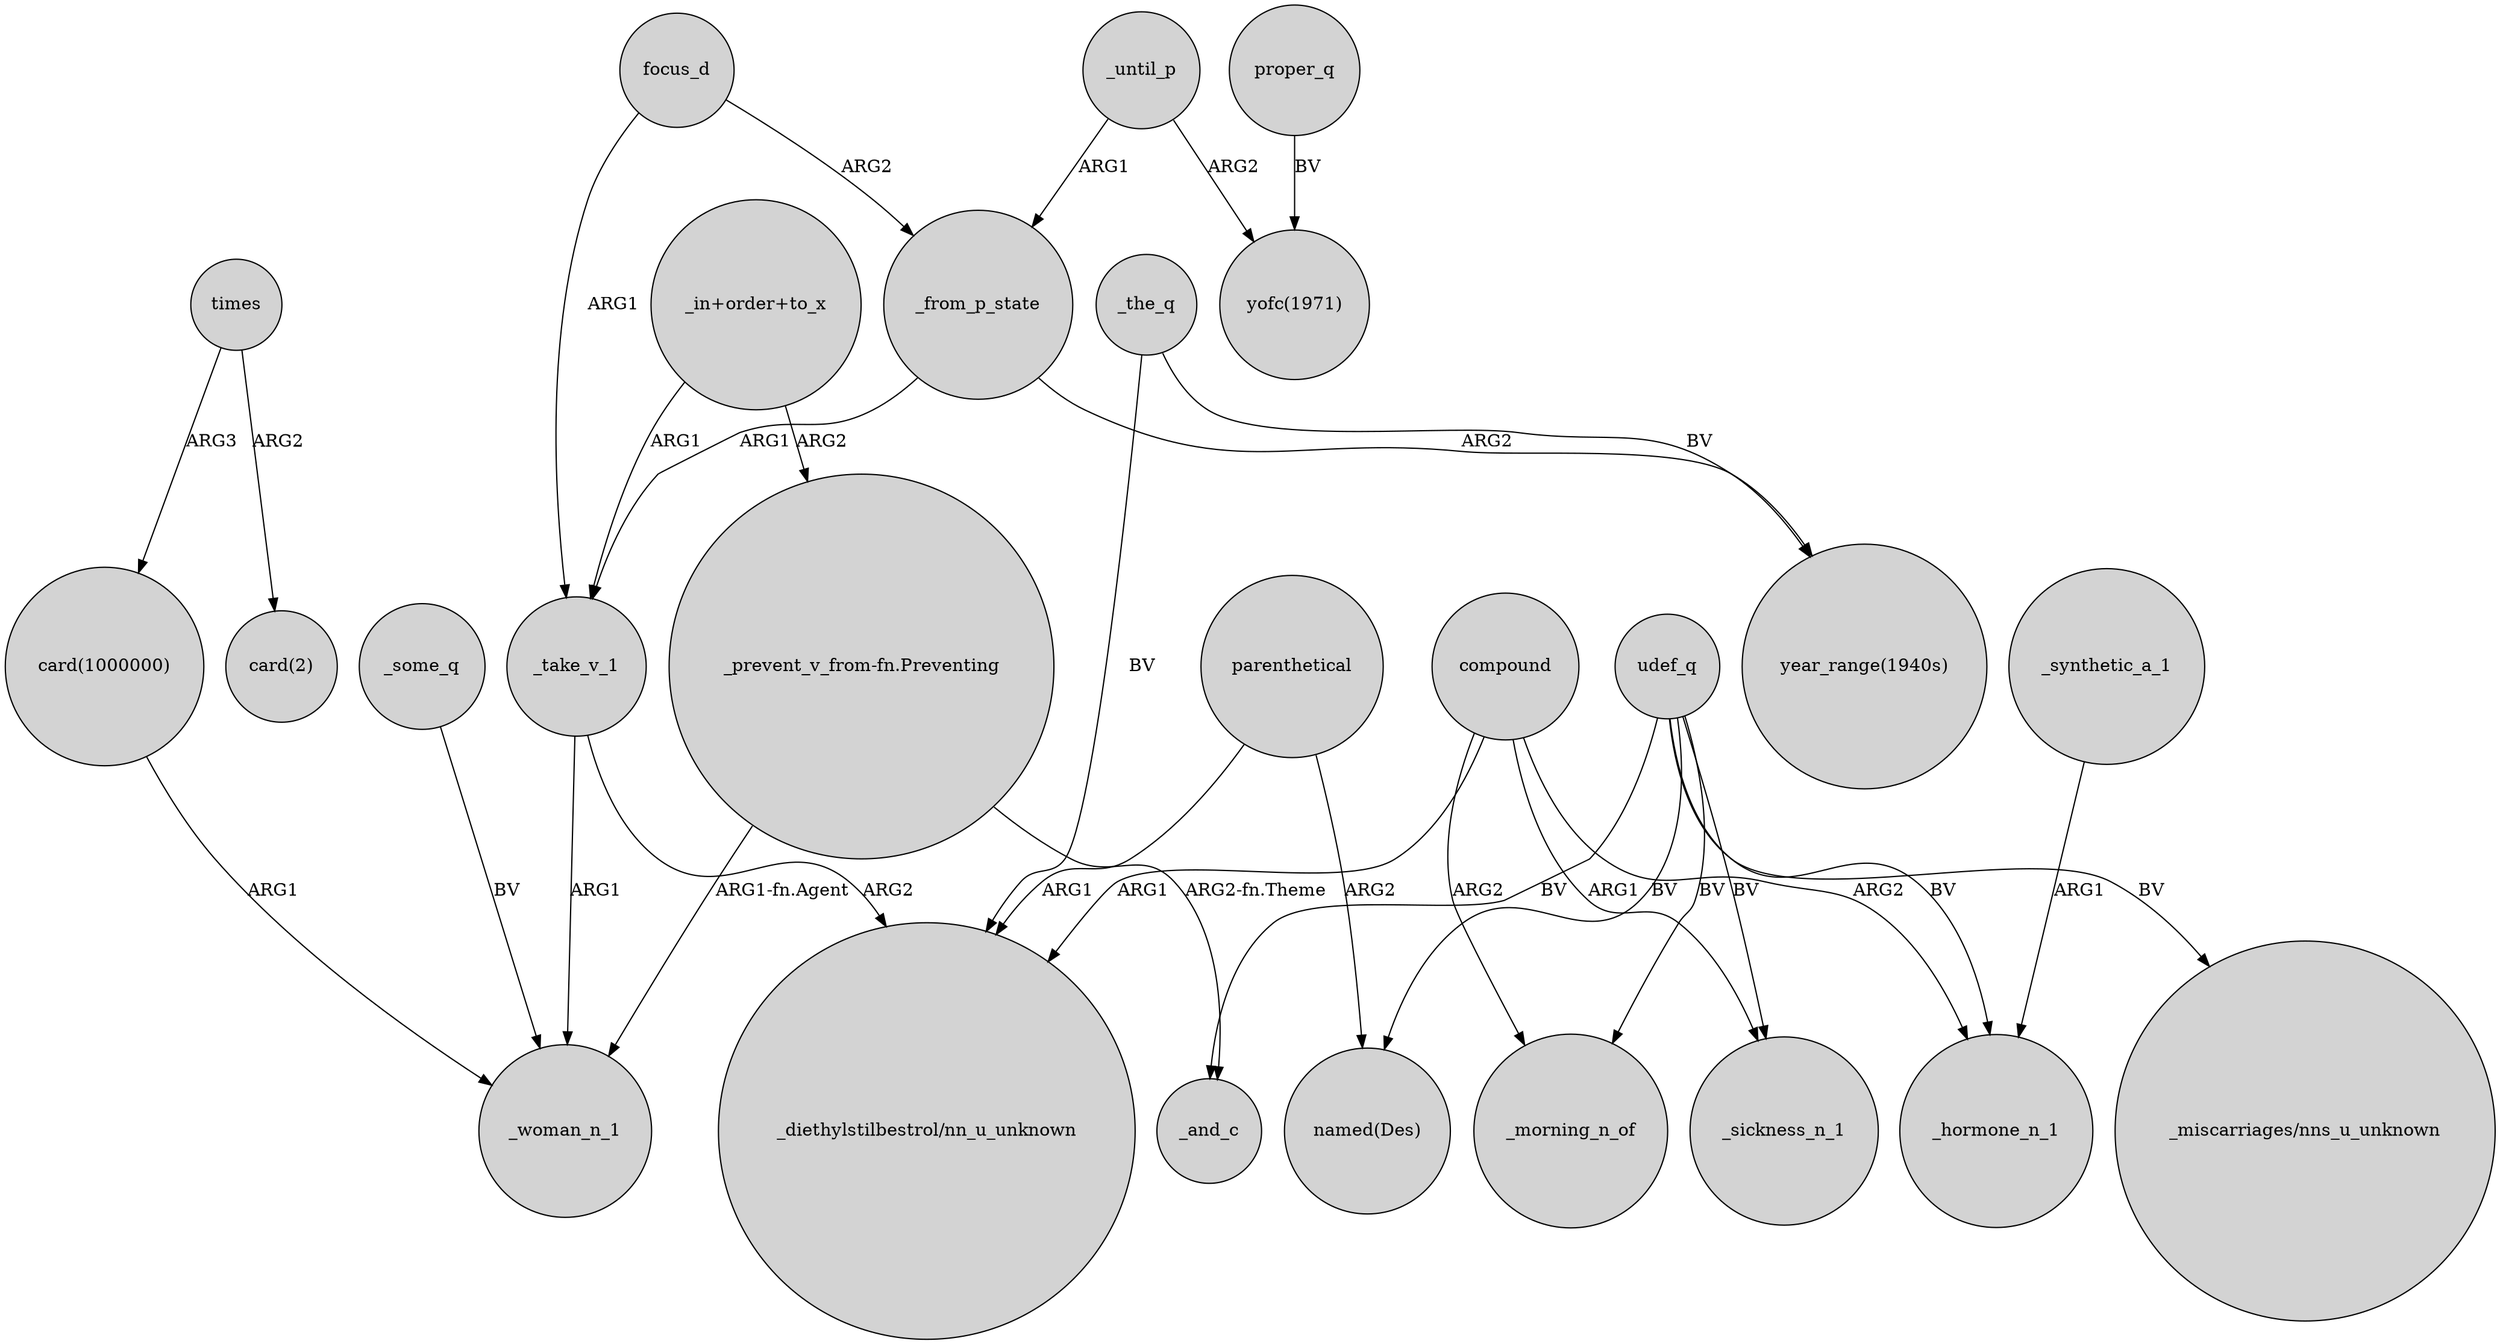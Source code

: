 digraph {
	node [shape=circle style=filled]
	"card(1000000)" -> _woman_n_1 [label=ARG1]
	compound -> _hormone_n_1 [label=ARG2]
	udef_q -> "_miscarriages/nns_u_unknown" [label=BV]
	compound -> _morning_n_of [label=ARG2]
	udef_q -> "named(Des)" [label=BV]
	udef_q -> _hormone_n_1 [label=BV]
	_from_p_state -> _take_v_1 [label=ARG1]
	focus_d -> _take_v_1 [label=ARG1]
	_until_p -> _from_p_state [label=ARG1]
	_the_q -> "_diethylstilbestrol/nn_u_unknown" [label=BV]
	"_prevent_v_from-fn.Preventing" -> _and_c [label="ARG2-fn.Theme"]
	parenthetical -> "named(Des)" [label=ARG2]
	_synthetic_a_1 -> _hormone_n_1 [label=ARG1]
	_the_q -> "year_range(1940s)" [label=BV]
	_until_p -> "yofc(1971)" [label=ARG2]
	_some_q -> _woman_n_1 [label=BV]
	times -> "card(1000000)" [label=ARG3]
	compound -> _sickness_n_1 [label=ARG1]
	_take_v_1 -> _woman_n_1 [label=ARG1]
	compound -> "_diethylstilbestrol/nn_u_unknown" [label=ARG1]
	_from_p_state -> "year_range(1940s)" [label=ARG2]
	"_prevent_v_from-fn.Preventing" -> _woman_n_1 [label="ARG1-fn.Agent"]
	times -> "card(2)" [label=ARG2]
	"_in+order+to_x" -> _take_v_1 [label=ARG1]
	parenthetical -> "_diethylstilbestrol/nn_u_unknown" [label=ARG1]
	"_in+order+to_x" -> "_prevent_v_from-fn.Preventing" [label=ARG2]
	proper_q -> "yofc(1971)" [label=BV]
	_take_v_1 -> "_diethylstilbestrol/nn_u_unknown" [label=ARG2]
	udef_q -> _and_c [label=BV]
	udef_q -> _sickness_n_1 [label=BV]
	focus_d -> _from_p_state [label=ARG2]
	udef_q -> _morning_n_of [label=BV]
}
